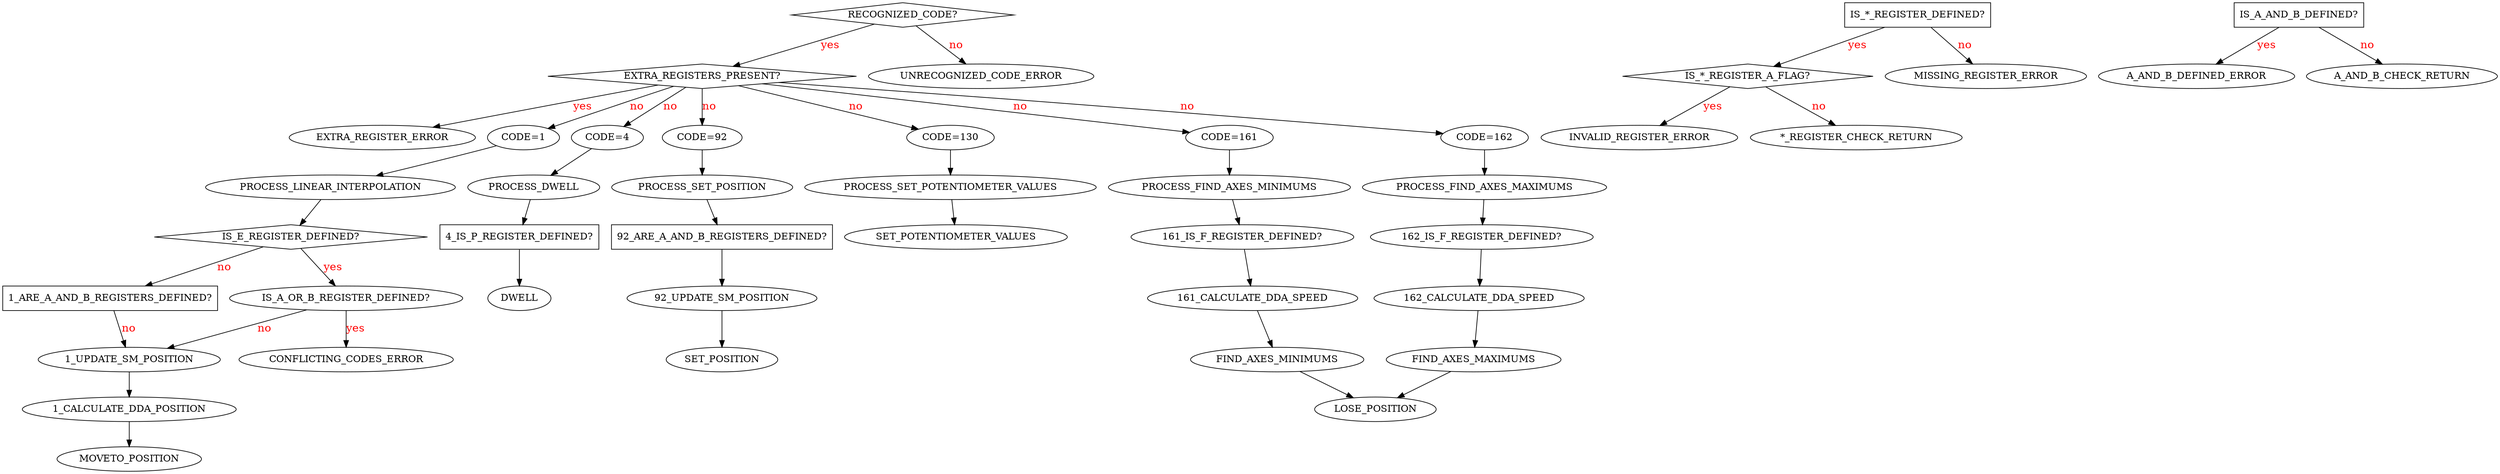 // vim:ai:et:fenc=utf-8:ff=unix:sw=4:ts=4:

digraph
{
  rankdir=TB;

  edge[
  fontsize = 16
  fontcolor = "Red"
  ]

  "4_IS_P_REGISTER_DEFINED?" [shape=rectangle];
  "IS_*_REGISTER_DEFINED?" [shape=rectangle];
  "IS_A_AND_B_DEFINED?" [shape=rectangle];
  "1_ARE_A_AND_B_REGISTERS_DEFINED?" [shape=rectangle];
  "92_ARE_A_AND_B_REGISTERS_DEFINED?" [shape=rectangle];
  "IS_E_REGISTER_DEFINED?" [shape=diamond];
  "IS_*_REGISTER_A_FLAG?" [shape=diamond];
  "RECOGNIZED_CODE?" [shape=diamond];
  "EXTRA_REGISTERS_PRESENT?" [shape=diamond];
  "RECOGNIZED_CODE?" -> "UNRECOGNIZED_CODE_ERROR" [label="no"];
  "RECOGNIZED_CODE?" -> "EXTRA_REGISTERS_PRESENT?" [label="yes"];
  "EXTRA_REGISTERS_PRESENT?" -> "EXTRA_REGISTER_ERROR" [weight=10 label="yes"];
  "EXTRA_REGISTERS_PRESENT?" -> "CODE=1" [weight=10 label="no"];
  "EXTRA_REGISTERS_PRESENT?" -> "CODE=4" [weight=10 label="no"];
  "EXTRA_REGISTERS_PRESENT?" -> "CODE=92" [weight=10 label="no"];
  "EXTRA_REGISTERS_PRESENT?" -> "CODE=130" [weight=10 label="no"];
  "EXTRA_REGISTERS_PRESENT?" -> "CODE=161" [weight=10 label="no"];
  "EXTRA_REGISTERS_PRESENT?" -> "CODE=162" [weight=10 label="no"];
  "CODE=1" -> "PROCESS_LINEAR_INTERPOLATION" [weight=15];
  "PROCESS_LINEAR_INTERPOLATION" -> "IS_E_REGISTER_DEFINED?";
  "IS_E_REGISTER_DEFINED?" -> "IS_A_OR_B_REGISTER_DEFINED?" [label="yes"];
  "IS_A_OR_B_REGISTER_DEFINED?" -> "CONFLICTING_CODES_ERROR" [label="yes"];
  "IS_A_OR_B_REGISTER_DEFINED?" -> "1_UPDATE_SM_POSITION" [label="no"];
  "IS_E_REGISTER_DEFINED?" -> "1_ARE_A_AND_B_REGISTERS_DEFINED?" [label="no"];
  "1_ARE_A_AND_B_REGISTERS_DEFINED?" -> "1_UPDATE_SM_POSITION" [label="no"];
  "1_UPDATE_SM_POSITION" -> "1_CALCULATE_DDA_POSITION";
  "1_CALCULATE_DDA_POSITION" -> "MOVETO_POSITION";
  "CODE=4" -> "PROCESS_DWELL" [weight=15];
  "PROCESS_DWELL" -> "4_IS_P_REGISTER_DEFINED?";
  "4_IS_P_REGISTER_DEFINED?" -> "DWELL";
  "IS_*_REGISTER_DEFINED?" -> "MISSING_REGISTER_ERROR" [label="no"];
  "IS_*_REGISTER_DEFINED?" -> "IS_*_REGISTER_A_FLAG?" [label="yes"];
  "IS_*_REGISTER_A_FLAG?" -> "INVALID_REGISTER_ERROR" [label="yes"];
  "IS_*_REGISTER_A_FLAG?" -> "*_REGISTER_CHECK_RETURN" [label="no"];
  "CODE=92" -> "PROCESS_SET_POSITION" [weight=15];
  "PROCESS_SET_POSITION" -> "92_ARE_A_AND_B_REGISTERS_DEFINED?";
  "92_ARE_A_AND_B_REGISTERS_DEFINED?" -> "92_UPDATE_SM_POSITION";
  "92_UPDATE_SM_POSITION" -> "SET_POSITION";
  "CODE=130" -> "PROCESS_SET_POTENTIOMETER_VALUES" [weight=15];
  "PROCESS_SET_POTENTIOMETER_VALUES" -> "SET_POTENTIOMETER_VALUES";
  "CODE=161" -> "PROCESS_FIND_AXES_MINIMUMS" [weight=15];
  "PROCESS_FIND_AXES_MINIMUMS" -> "161_IS_F_REGISTER_DEFINED?";
  "161_IS_F_REGISTER_DEFINED?" -> "161_CALCULATE_DDA_SPEED";
  "161_CALCULATE_DDA_SPEED" -> "FIND_AXES_MINIMUMS";
  "FIND_AXES_MINIMUMS" -> "LOSE_POSITION";
  "CODE=162" -> "PROCESS_FIND_AXES_MAXIMUMS" [weight=15];
  "PROCESS_FIND_AXES_MAXIMUMS" -> "162_IS_F_REGISTER_DEFINED?";
  "162_IS_F_REGISTER_DEFINED?" -> "162_CALCULATE_DDA_SPEED";
  "162_CALCULATE_DDA_SPEED" -> "FIND_AXES_MAXIMUMS";
  "FIND_AXES_MAXIMUMS" -> "LOSE_POSITION";
  "IS_A_AND_B_DEFINED?" -> "A_AND_B_DEFINED_ERROR" [label="yes"];
  "IS_A_AND_B_DEFINED?" -> "A_AND_B_CHECK_RETURN" [label="no"];
}

